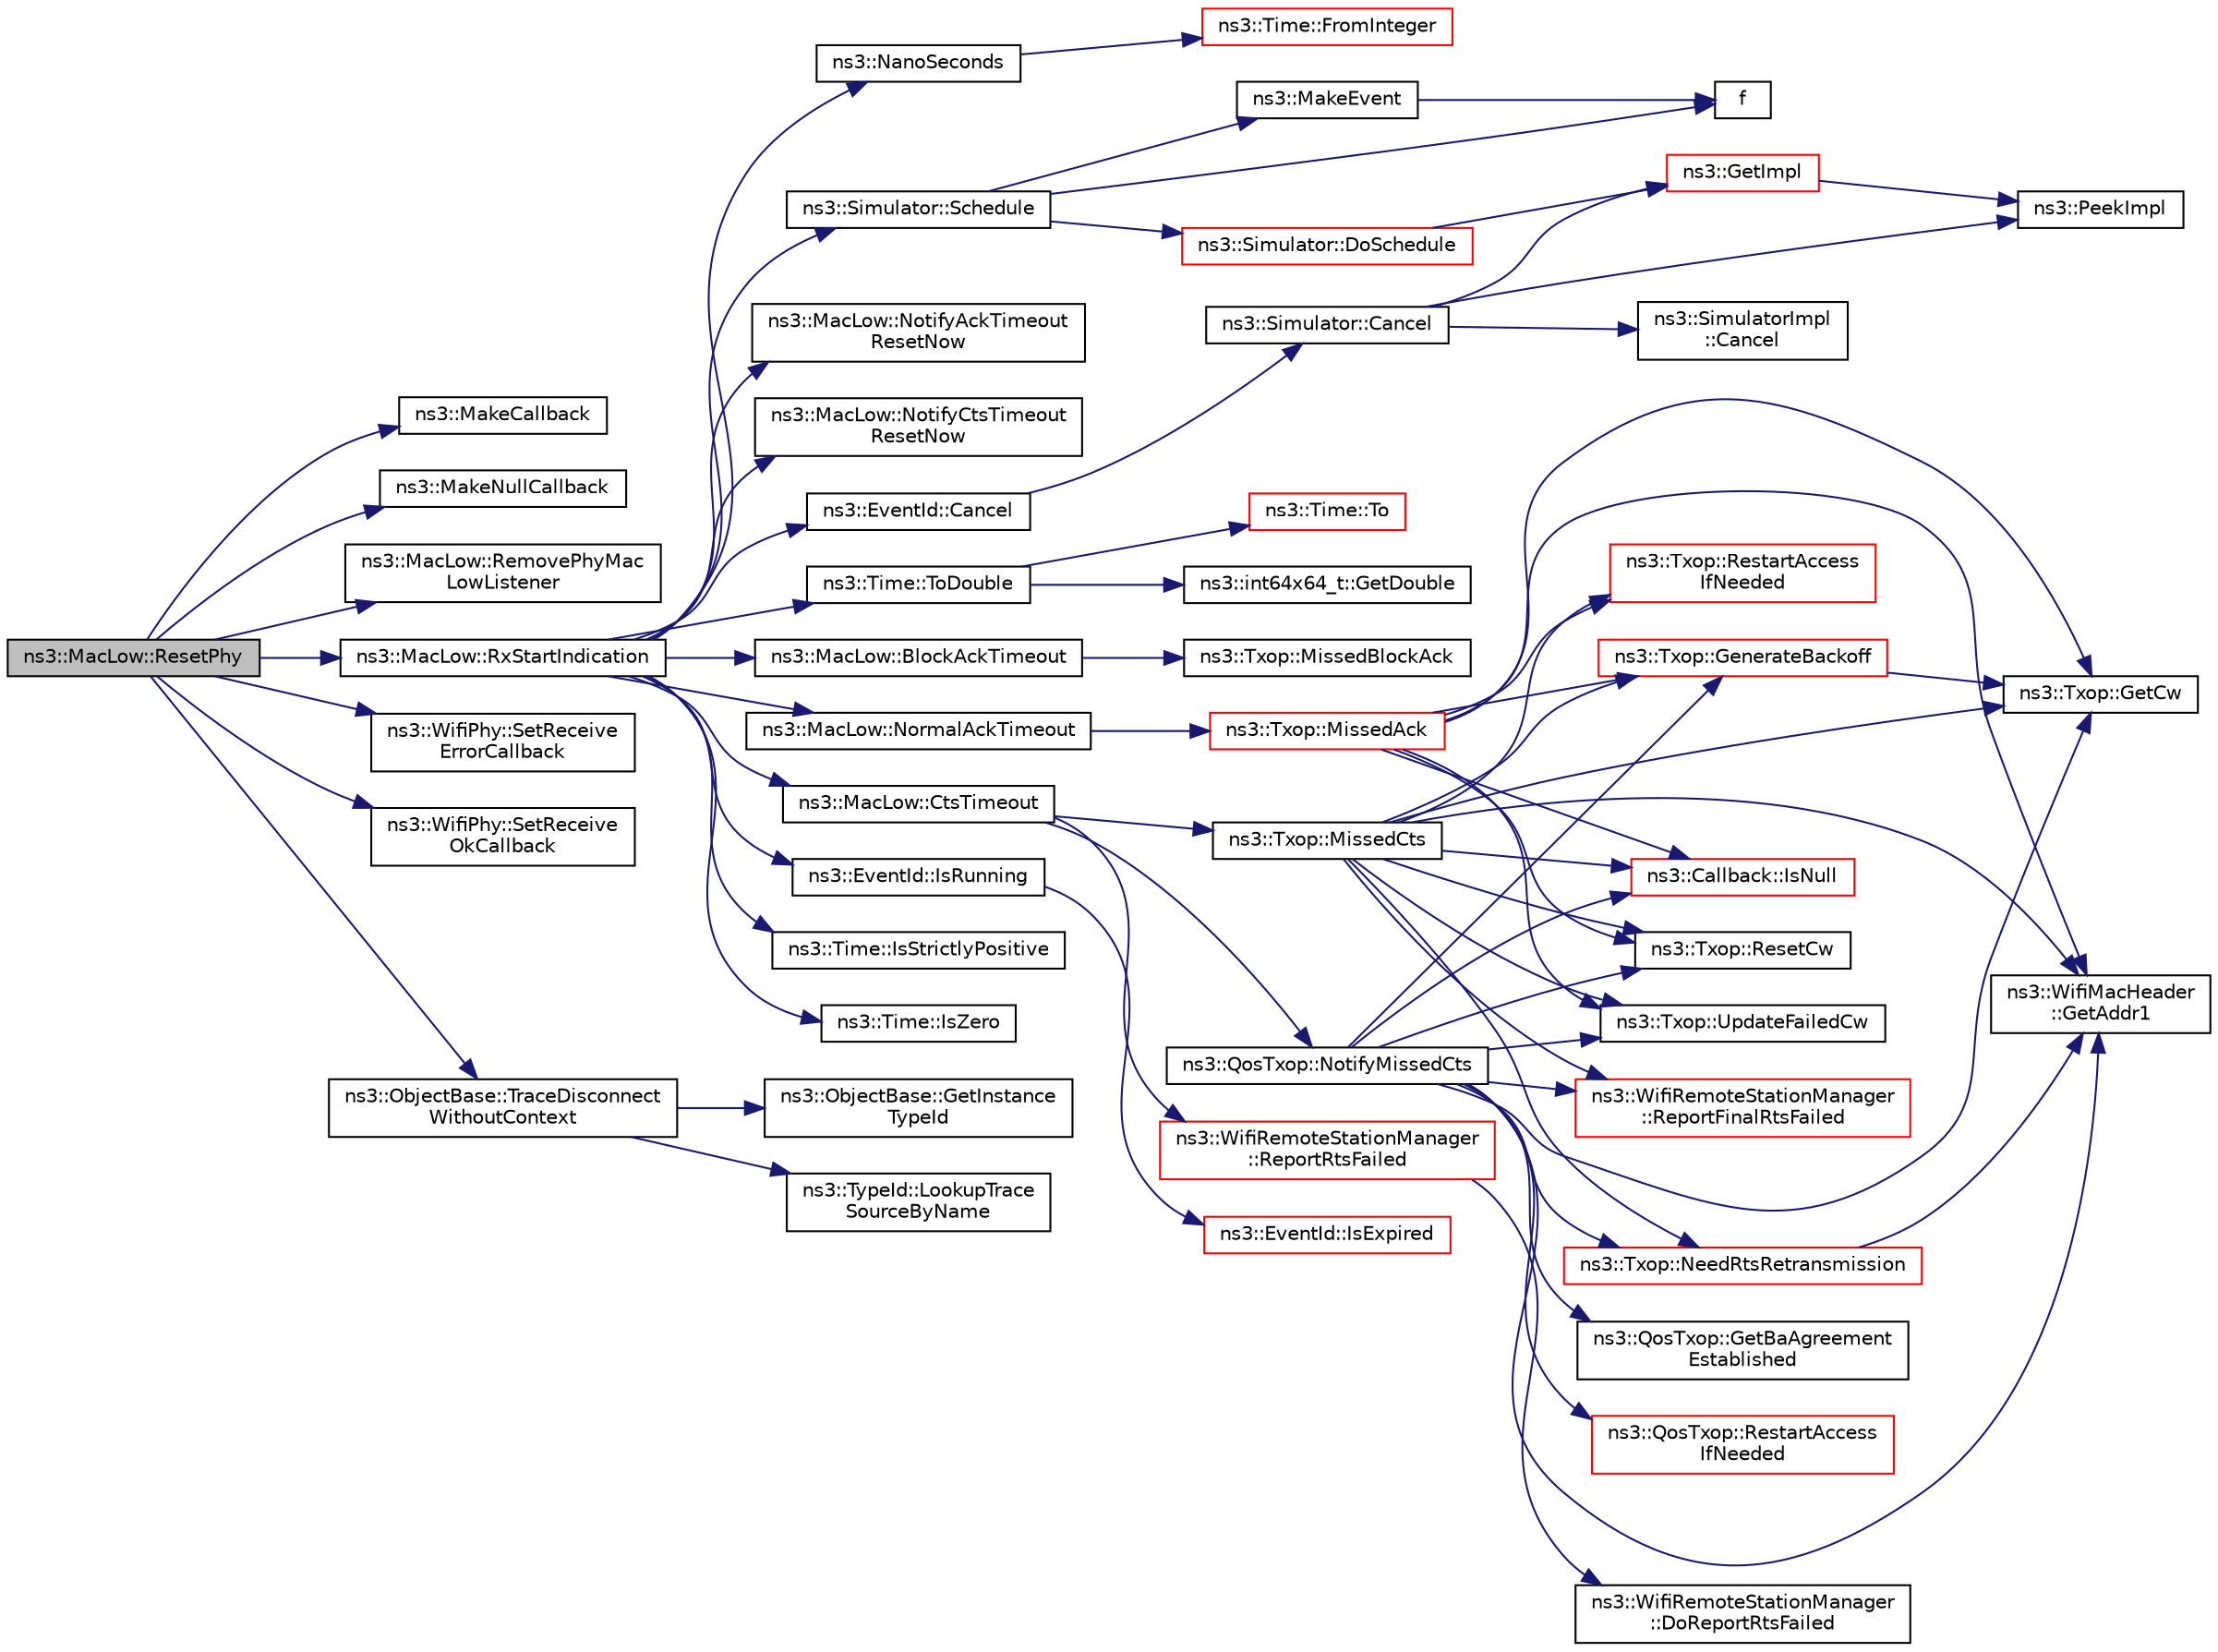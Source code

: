 digraph "ns3::MacLow::ResetPhy"
{
 // LATEX_PDF_SIZE
  edge [fontname="Helvetica",fontsize="10",labelfontname="Helvetica",labelfontsize="10"];
  node [fontname="Helvetica",fontsize="10",shape=record];
  rankdir="LR";
  Node1 [label="ns3::MacLow::ResetPhy",height=0.2,width=0.4,color="black", fillcolor="grey75", style="filled", fontcolor="black",tooltip="Remove WifiPhy associated with this MacLow."];
  Node1 -> Node2 [color="midnightblue",fontsize="10",style="solid",fontname="Helvetica"];
  Node2 [label="ns3::MakeCallback",height=0.2,width=0.4,color="black", fillcolor="white", style="filled",URL="$namespacens3.html#af1dde3c04374147fca0cfe3b0766d664",tooltip="Build Callbacks for class method members which take varying numbers of arguments and potentially retu..."];
  Node1 -> Node3 [color="midnightblue",fontsize="10",style="solid",fontname="Helvetica"];
  Node3 [label="ns3::MakeNullCallback",height=0.2,width=0.4,color="black", fillcolor="white", style="filled",URL="$group__callback.html#gae1871d32852d06ef048a491d0ac91b0f",tooltip=" "];
  Node1 -> Node4 [color="midnightblue",fontsize="10",style="solid",fontname="Helvetica"];
  Node4 [label="ns3::MacLow::RemovePhyMac\lLowListener",height=0.2,width=0.4,color="black", fillcolor="white", style="filled",URL="$classns3_1_1_mac_low.html#afc60cdc4693e2fb6b2257aa015b9ec30",tooltip="Remove current WifiPhy listener for this MacLow."];
  Node1 -> Node5 [color="midnightblue",fontsize="10",style="solid",fontname="Helvetica"];
  Node5 [label="ns3::MacLow::RxStartIndication",height=0.2,width=0.4,color="black", fillcolor="white", style="filled",URL="$classns3_1_1_mac_low.html#af096a2fe9597c4ca80ae1af4870a45a8",tooltip=" "];
  Node5 -> Node6 [color="midnightblue",fontsize="10",style="solid",fontname="Helvetica"];
  Node6 [label="ns3::MacLow::BlockAckTimeout",height=0.2,width=0.4,color="black", fillcolor="white", style="filled",URL="$classns3_1_1_mac_low.html#ace1131b4f6ea4f1d74a7c0ba470c84ac",tooltip="Event handler when BlockAck timeout occurs."];
  Node6 -> Node7 [color="midnightblue",fontsize="10",style="solid",fontname="Helvetica"];
  Node7 [label="ns3::Txop::MissedBlockAck",height=0.2,width=0.4,color="black", fillcolor="white", style="filled",URL="$classns3_1_1_txop.html#adbf75c84735f6faff692d9e63e3c2e5d",tooltip="Event handler when a BlockAck timeout has occurred."];
  Node5 -> Node8 [color="midnightblue",fontsize="10",style="solid",fontname="Helvetica"];
  Node8 [label="ns3::EventId::Cancel",height=0.2,width=0.4,color="black", fillcolor="white", style="filled",URL="$classns3_1_1_event_id.html#a993ae94e48e014e1afd47edb16db7a11",tooltip="This method is syntactic sugar for the ns3::Simulator::Cancel method."];
  Node8 -> Node9 [color="midnightblue",fontsize="10",style="solid",fontname="Helvetica"];
  Node9 [label="ns3::Simulator::Cancel",height=0.2,width=0.4,color="black", fillcolor="white", style="filled",URL="$classns3_1_1_simulator.html#a1b903a62d6117ef28f7ba3c6500689bf",tooltip="Set the cancel bit on this event: the event's associated function will not be invoked when it expires..."];
  Node9 -> Node10 [color="midnightblue",fontsize="10",style="solid",fontname="Helvetica"];
  Node10 [label="ns3::SimulatorImpl\l::Cancel",height=0.2,width=0.4,color="black", fillcolor="white", style="filled",URL="$classns3_1_1_simulator_impl.html#ad117e616c99c915ddac6267a74804807",tooltip="Set the cancel bit on this event: the event's associated function will not be invoked when it expires..."];
  Node9 -> Node11 [color="midnightblue",fontsize="10",style="solid",fontname="Helvetica"];
  Node11 [label="ns3::GetImpl",height=0.2,width=0.4,color="red", fillcolor="white", style="filled",URL="$group__simulator.html#ga42eb4eddad41528d4d99794a3dae3fd0",tooltip="Get the SimulatorImpl singleton."];
  Node11 -> Node60 [color="midnightblue",fontsize="10",style="solid",fontname="Helvetica"];
  Node60 [label="ns3::PeekImpl",height=0.2,width=0.4,color="black", fillcolor="white", style="filled",URL="$group__simulator.html#ga233c5c38de117e4e4a5a9cd168694792",tooltip="Get the static SimulatorImpl instance."];
  Node9 -> Node60 [color="midnightblue",fontsize="10",style="solid",fontname="Helvetica"];
  Node5 -> Node62 [color="midnightblue",fontsize="10",style="solid",fontname="Helvetica"];
  Node62 [label="ns3::MacLow::CtsTimeout",height=0.2,width=0.4,color="black", fillcolor="white", style="filled",URL="$classns3_1_1_mac_low.html#a35adb9b4c7f1035da2cb080289ba9cf7",tooltip="Event handler when CTS timeout occurs."];
  Node62 -> Node63 [color="midnightblue",fontsize="10",style="solid",fontname="Helvetica"];
  Node63 [label="ns3::Txop::MissedCts",height=0.2,width=0.4,color="black", fillcolor="white", style="filled",URL="$classns3_1_1_txop.html#ae969e1203237fc063ed27d2a23a1e773",tooltip="Event handler when a CTS timeout has occurred."];
  Node63 -> Node64 [color="midnightblue",fontsize="10",style="solid",fontname="Helvetica"];
  Node64 [label="ns3::Txop::GenerateBackoff",height=0.2,width=0.4,color="red", fillcolor="white", style="filled",URL="$classns3_1_1_txop.html#ae211c699c905b2186281923353ba0a26",tooltip="Generate a new backoff now."];
  Node64 -> Node65 [color="midnightblue",fontsize="10",style="solid",fontname="Helvetica"];
  Node65 [label="ns3::Txop::GetCw",height=0.2,width=0.4,color="black", fillcolor="white", style="filled",URL="$classns3_1_1_txop.html#a3b733c5a31045a10b5074f4ff8026a81",tooltip=" "];
  Node63 -> Node71 [color="midnightblue",fontsize="10",style="solid",fontname="Helvetica"];
  Node71 [label="ns3::WifiMacHeader\l::GetAddr1",height=0.2,width=0.4,color="black", fillcolor="white", style="filled",URL="$classns3_1_1_wifi_mac_header.html#aa1c4acbda4ace9f7a920c97d71bdd097",tooltip="Return the address in the Address 1 field."];
  Node63 -> Node65 [color="midnightblue",fontsize="10",style="solid",fontname="Helvetica"];
  Node63 -> Node72 [color="midnightblue",fontsize="10",style="solid",fontname="Helvetica"];
  Node72 [label="ns3::Callback::IsNull",height=0.2,width=0.4,color="red", fillcolor="white", style="filled",URL="$classns3_1_1_callback.html#a42eb007ca42c35b96daa497d6d42d5f2",tooltip="Check for null implementation."];
  Node63 -> Node75 [color="midnightblue",fontsize="10",style="solid",fontname="Helvetica"];
  Node75 [label="ns3::Txop::NeedRtsRetransmission",height=0.2,width=0.4,color="red", fillcolor="white", style="filled",URL="$classns3_1_1_txop.html#a7b4c8b84a18338ba3eaa4912110ebe69",tooltip="Check if RTS should be re-transmitted if CTS was missed."];
  Node75 -> Node71 [color="midnightblue",fontsize="10",style="solid",fontname="Helvetica"];
  Node63 -> Node92 [color="midnightblue",fontsize="10",style="solid",fontname="Helvetica"];
  Node92 [label="ns3::WifiRemoteStationManager\l::ReportFinalRtsFailed",height=0.2,width=0.4,color="red", fillcolor="white", style="filled",URL="$classns3_1_1_wifi_remote_station_manager.html#ab47024978076386cbfe3f0235bba742b",tooltip="Should be invoked after calling ReportRtsFailed if NeedRetransmission returns false."];
  Node63 -> Node97 [color="midnightblue",fontsize="10",style="solid",fontname="Helvetica"];
  Node97 [label="ns3::Txop::ResetCw",height=0.2,width=0.4,color="black", fillcolor="white", style="filled",URL="$classns3_1_1_txop.html#ab9b1e87f2012e04279b960eb209a94af",tooltip="Update the value of the CW variable to take into account a transmission success or a transmission abo..."];
  Node63 -> Node98 [color="midnightblue",fontsize="10",style="solid",fontname="Helvetica"];
  Node98 [label="ns3::Txop::RestartAccess\lIfNeeded",height=0.2,width=0.4,color="red", fillcolor="white", style="filled",URL="$classns3_1_1_txop.html#a734dc1c8f48818cb6896f9d7cbe90160",tooltip="Restart access request if needed."];
  Node63 -> Node210 [color="midnightblue",fontsize="10",style="solid",fontname="Helvetica"];
  Node210 [label="ns3::Txop::UpdateFailedCw",height=0.2,width=0.4,color="black", fillcolor="white", style="filled",URL="$classns3_1_1_txop.html#a2453ae13e675283fcccd6375b19a4afb",tooltip="Update the value of the CW variable to take into account a transmission failure."];
  Node62 -> Node211 [color="midnightblue",fontsize="10",style="solid",fontname="Helvetica"];
  Node211 [label="ns3::QosTxop::NotifyMissedCts",height=0.2,width=0.4,color="black", fillcolor="white", style="filled",URL="$classns3_1_1_qos_txop.html#a0b82aec30711d3b4fb94d164388ecf9c",tooltip="Event handler when a CTS timeout has occurred."];
  Node211 -> Node64 [color="midnightblue",fontsize="10",style="solid",fontname="Helvetica"];
  Node211 -> Node71 [color="midnightblue",fontsize="10",style="solid",fontname="Helvetica"];
  Node211 -> Node212 [color="midnightblue",fontsize="10",style="solid",fontname="Helvetica"];
  Node212 [label="ns3::QosTxop::GetBaAgreement\lEstablished",height=0.2,width=0.4,color="black", fillcolor="white", style="filled",URL="$classns3_1_1_qos_txop.html#a98e743abd09cf221033357e70aa24b5a",tooltip=" "];
  Node211 -> Node65 [color="midnightblue",fontsize="10",style="solid",fontname="Helvetica"];
  Node211 -> Node72 [color="midnightblue",fontsize="10",style="solid",fontname="Helvetica"];
  Node211 -> Node75 [color="midnightblue",fontsize="10",style="solid",fontname="Helvetica"];
  Node211 -> Node92 [color="midnightblue",fontsize="10",style="solid",fontname="Helvetica"];
  Node211 -> Node97 [color="midnightblue",fontsize="10",style="solid",fontname="Helvetica"];
  Node211 -> Node213 [color="midnightblue",fontsize="10",style="solid",fontname="Helvetica"];
  Node213 [label="ns3::QosTxop::RestartAccess\lIfNeeded",height=0.2,width=0.4,color="red", fillcolor="white", style="filled",URL="$classns3_1_1_qos_txop.html#a3d5d94d486873862978c1fde6e295422",tooltip="Restart access request if needed."];
  Node211 -> Node210 [color="midnightblue",fontsize="10",style="solid",fontname="Helvetica"];
  Node62 -> Node220 [color="midnightblue",fontsize="10",style="solid",fontname="Helvetica"];
  Node220 [label="ns3::WifiRemoteStationManager\l::ReportRtsFailed",height=0.2,width=0.4,color="red", fillcolor="white", style="filled",URL="$classns3_1_1_wifi_remote_station_manager.html#ad3844da681fd76f907293f5ff45187ec",tooltip="Should be invoked whenever the RtsTimeout associated to a transmission attempt expires."];
  Node220 -> Node221 [color="midnightblue",fontsize="10",style="solid",fontname="Helvetica"];
  Node221 [label="ns3::WifiRemoteStationManager\l::DoReportRtsFailed",height=0.2,width=0.4,color="black", fillcolor="white", style="filled",URL="$classns3_1_1_wifi_remote_station_manager.html#ab825ef773e7d251f0e157624a49c7041",tooltip="This method is a pure virtual method that must be implemented by the sub-class."];
  Node5 -> Node193 [color="midnightblue",fontsize="10",style="solid",fontname="Helvetica"];
  Node193 [label="ns3::EventId::IsRunning",height=0.2,width=0.4,color="black", fillcolor="white", style="filled",URL="$classns3_1_1_event_id.html#a8b41e6f8c54db6bede8a7dcaf917074a",tooltip="This method is syntactic sugar for !IsExpired()."];
  Node193 -> Node190 [color="midnightblue",fontsize="10",style="solid",fontname="Helvetica"];
  Node190 [label="ns3::EventId::IsExpired",height=0.2,width=0.4,color="red", fillcolor="white", style="filled",URL="$classns3_1_1_event_id.html#acc25141054209b1a286a5471a51bd0c0",tooltip="This method is syntactic sugar for the ns3::Simulator::IsExpired method."];
  Node5 -> Node222 [color="midnightblue",fontsize="10",style="solid",fontname="Helvetica"];
  Node222 [label="ns3::Time::IsStrictlyPositive",height=0.2,width=0.4,color="black", fillcolor="white", style="filled",URL="$classns3_1_1_time.html#a0d01aeab2308df799ea2f340d816d4c5",tooltip="Exactly equivalent to t > 0."];
  Node5 -> Node223 [color="midnightblue",fontsize="10",style="solid",fontname="Helvetica"];
  Node223 [label="ns3::Time::IsZero",height=0.2,width=0.4,color="black", fillcolor="white", style="filled",URL="$classns3_1_1_time.html#ac4f1f3f3aeff82c1a7d96e0b0ae2220b",tooltip="Exactly equivalent to t == 0."];
  Node5 -> Node224 [color="midnightblue",fontsize="10",style="solid",fontname="Helvetica"];
  Node224 [label="ns3::NanoSeconds",height=0.2,width=0.4,color="black", fillcolor="white", style="filled",URL="$group__timecivil.html#ga281d64bcb4dad96267d83c7688ec433f",tooltip="Construct a Time in the indicated unit."];
  Node224 -> Node225 [color="midnightblue",fontsize="10",style="solid",fontname="Helvetica"];
  Node225 [label="ns3::Time::FromInteger",height=0.2,width=0.4,color="red", fillcolor="white", style="filled",URL="$classns3_1_1_time.html#a3e742c67b2764e75ff95f9b754d43fe9",tooltip="Create a Time equal to value in unit unit."];
  Node5 -> Node234 [color="midnightblue",fontsize="10",style="solid",fontname="Helvetica"];
  Node234 [label="ns3::MacLow::NormalAckTimeout",height=0.2,width=0.4,color="black", fillcolor="white", style="filled",URL="$classns3_1_1_mac_low.html#a4d730ac2acea66982b4d257e06e22387",tooltip="Event handler when normal Ack timeout occurs."];
  Node234 -> Node235 [color="midnightblue",fontsize="10",style="solid",fontname="Helvetica"];
  Node235 [label="ns3::Txop::MissedAck",height=0.2,width=0.4,color="red", fillcolor="white", style="filled",URL="$classns3_1_1_txop.html#a76ed6b61366d7c6797a6910d8ad4eaa5",tooltip="Event handler when an Ack is missed."];
  Node235 -> Node64 [color="midnightblue",fontsize="10",style="solid",fontname="Helvetica"];
  Node235 -> Node71 [color="midnightblue",fontsize="10",style="solid",fontname="Helvetica"];
  Node235 -> Node65 [color="midnightblue",fontsize="10",style="solid",fontname="Helvetica"];
  Node235 -> Node72 [color="midnightblue",fontsize="10",style="solid",fontname="Helvetica"];
  Node235 -> Node97 [color="midnightblue",fontsize="10",style="solid",fontname="Helvetica"];
  Node235 -> Node98 [color="midnightblue",fontsize="10",style="solid",fontname="Helvetica"];
  Node235 -> Node210 [color="midnightblue",fontsize="10",style="solid",fontname="Helvetica"];
  Node5 -> Node242 [color="midnightblue",fontsize="10",style="solid",fontname="Helvetica"];
  Node242 [label="ns3::MacLow::NotifyAckTimeout\lResetNow",height=0.2,width=0.4,color="black", fillcolor="white", style="filled",URL="$classns3_1_1_mac_low.html#a3d625c27f8412d2f6b2401d46a64f040",tooltip="Notify ChannelAccessManager that Ack timer should be reset."];
  Node5 -> Node243 [color="midnightblue",fontsize="10",style="solid",fontname="Helvetica"];
  Node243 [label="ns3::MacLow::NotifyCtsTimeout\lResetNow",height=0.2,width=0.4,color="black", fillcolor="white", style="filled",URL="$classns3_1_1_mac_low.html#a6afa0ed5c43983ab487980553000bfd7",tooltip="Notify ChannelAccessManager that CTS timer should be reset."];
  Node5 -> Node194 [color="midnightblue",fontsize="10",style="solid",fontname="Helvetica"];
  Node194 [label="ns3::Simulator::Schedule",height=0.2,width=0.4,color="black", fillcolor="white", style="filled",URL="$classns3_1_1_simulator.html#a3da7d28335c8ac0e3e86781f766df241",tooltip="Schedule an event to expire after delay."];
  Node194 -> Node195 [color="midnightblue",fontsize="10",style="solid",fontname="Helvetica"];
  Node195 [label="ns3::Simulator::DoSchedule",height=0.2,width=0.4,color="red", fillcolor="white", style="filled",URL="$classns3_1_1_simulator.html#a47af23973938819bdc89cb2807e09ed5",tooltip="Implementation of the various Schedule methods."];
  Node195 -> Node11 [color="midnightblue",fontsize="10",style="solid",fontname="Helvetica"];
  Node194 -> Node204 [color="midnightblue",fontsize="10",style="solid",fontname="Helvetica"];
  Node204 [label="f",height=0.2,width=0.4,color="black", fillcolor="white", style="filled",URL="$80211b_8c.html#ae7ffc1a8f84fa47a0812b2f2b9627132",tooltip=" "];
  Node194 -> Node205 [color="midnightblue",fontsize="10",style="solid",fontname="Helvetica"];
  Node205 [label="ns3::MakeEvent",height=0.2,width=0.4,color="black", fillcolor="white", style="filled",URL="$group__makeeventfnptr.html#ga289a28a2497c18a9bd299e5e2014094b",tooltip="Make an EventImpl from a function pointer taking varying numbers of arguments."];
  Node205 -> Node204 [color="midnightblue",fontsize="10",style="solid",fontname="Helvetica"];
  Node5 -> Node244 [color="midnightblue",fontsize="10",style="solid",fontname="Helvetica"];
  Node244 [label="ns3::Time::ToDouble",height=0.2,width=0.4,color="black", fillcolor="white", style="filled",URL="$classns3_1_1_time.html#a1f1f3acb86e4ed17643ef4a9ed1564fe",tooltip="Get the Time value expressed in a particular unit."];
  Node244 -> Node245 [color="midnightblue",fontsize="10",style="solid",fontname="Helvetica"];
  Node245 [label="ns3::int64x64_t::GetDouble",height=0.2,width=0.4,color="black", fillcolor="white", style="filled",URL="$classns3_1_1int64x64__t.html#ad4fd5a21e426f206aca10112cf5f4948",tooltip="Get this value as a double."];
  Node244 -> Node246 [color="midnightblue",fontsize="10",style="solid",fontname="Helvetica"];
  Node246 [label="ns3::Time::To",height=0.2,width=0.4,color="red", fillcolor="white", style="filled",URL="$classns3_1_1_time.html#a0d851a1d99e3bc29625cc91cbf15e039",tooltip="Get the Time value expressed in a particular unit."];
  Node1 -> Node249 [color="midnightblue",fontsize="10",style="solid",fontname="Helvetica"];
  Node249 [label="ns3::WifiPhy::SetReceive\lErrorCallback",height=0.2,width=0.4,color="black", fillcolor="white", style="filled",URL="$classns3_1_1_wifi_phy.html#a50d71b88c866ecfc18cd4006f1a9d2ae",tooltip=" "];
  Node1 -> Node250 [color="midnightblue",fontsize="10",style="solid",fontname="Helvetica"];
  Node250 [label="ns3::WifiPhy::SetReceive\lOkCallback",height=0.2,width=0.4,color="black", fillcolor="white", style="filled",URL="$classns3_1_1_wifi_phy.html#adc3aa3a59f36e5c84f8d759bb15a5bf0",tooltip=" "];
  Node1 -> Node251 [color="midnightblue",fontsize="10",style="solid",fontname="Helvetica"];
  Node251 [label="ns3::ObjectBase::TraceDisconnect\lWithoutContext",height=0.2,width=0.4,color="black", fillcolor="white", style="filled",URL="$classns3_1_1_object_base.html#a460d74131ef97d9d7ba79c6d70b2f304",tooltip="Disconnect from a TraceSource a Callback previously connected without a context."];
  Node251 -> Node25 [color="midnightblue",fontsize="10",style="solid",fontname="Helvetica"];
  Node25 [label="ns3::ObjectBase::GetInstance\lTypeId",height=0.2,width=0.4,color="black", fillcolor="white", style="filled",URL="$classns3_1_1_object_base.html#abe5b43a6f5b99a92a4c3122db31f06fb",tooltip="Get the most derived TypeId for this Object."];
  Node251 -> Node252 [color="midnightblue",fontsize="10",style="solid",fontname="Helvetica"];
  Node252 [label="ns3::TypeId::LookupTrace\lSourceByName",height=0.2,width=0.4,color="black", fillcolor="white", style="filled",URL="$classns3_1_1_type_id.html#a9a07e9b925ebf9257c9f4f0732901502",tooltip="Find a TraceSource by name."];
}

